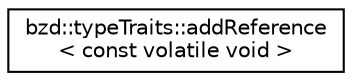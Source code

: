 digraph "Graphical Class Hierarchy"
{
  edge [fontname="Helvetica",fontsize="10",labelfontname="Helvetica",labelfontsize="10"];
  node [fontname="Helvetica",fontsize="10",shape=record];
  rankdir="LR";
  Node0 [label="bzd::typeTraits::addReference\l\< const volatile void \>",height=0.2,width=0.4,color="black", fillcolor="white", style="filled",URL="$structbzd_1_1typeTraits_1_1addReference_3_01const_01volatile_01void_01_4.html"];
}

